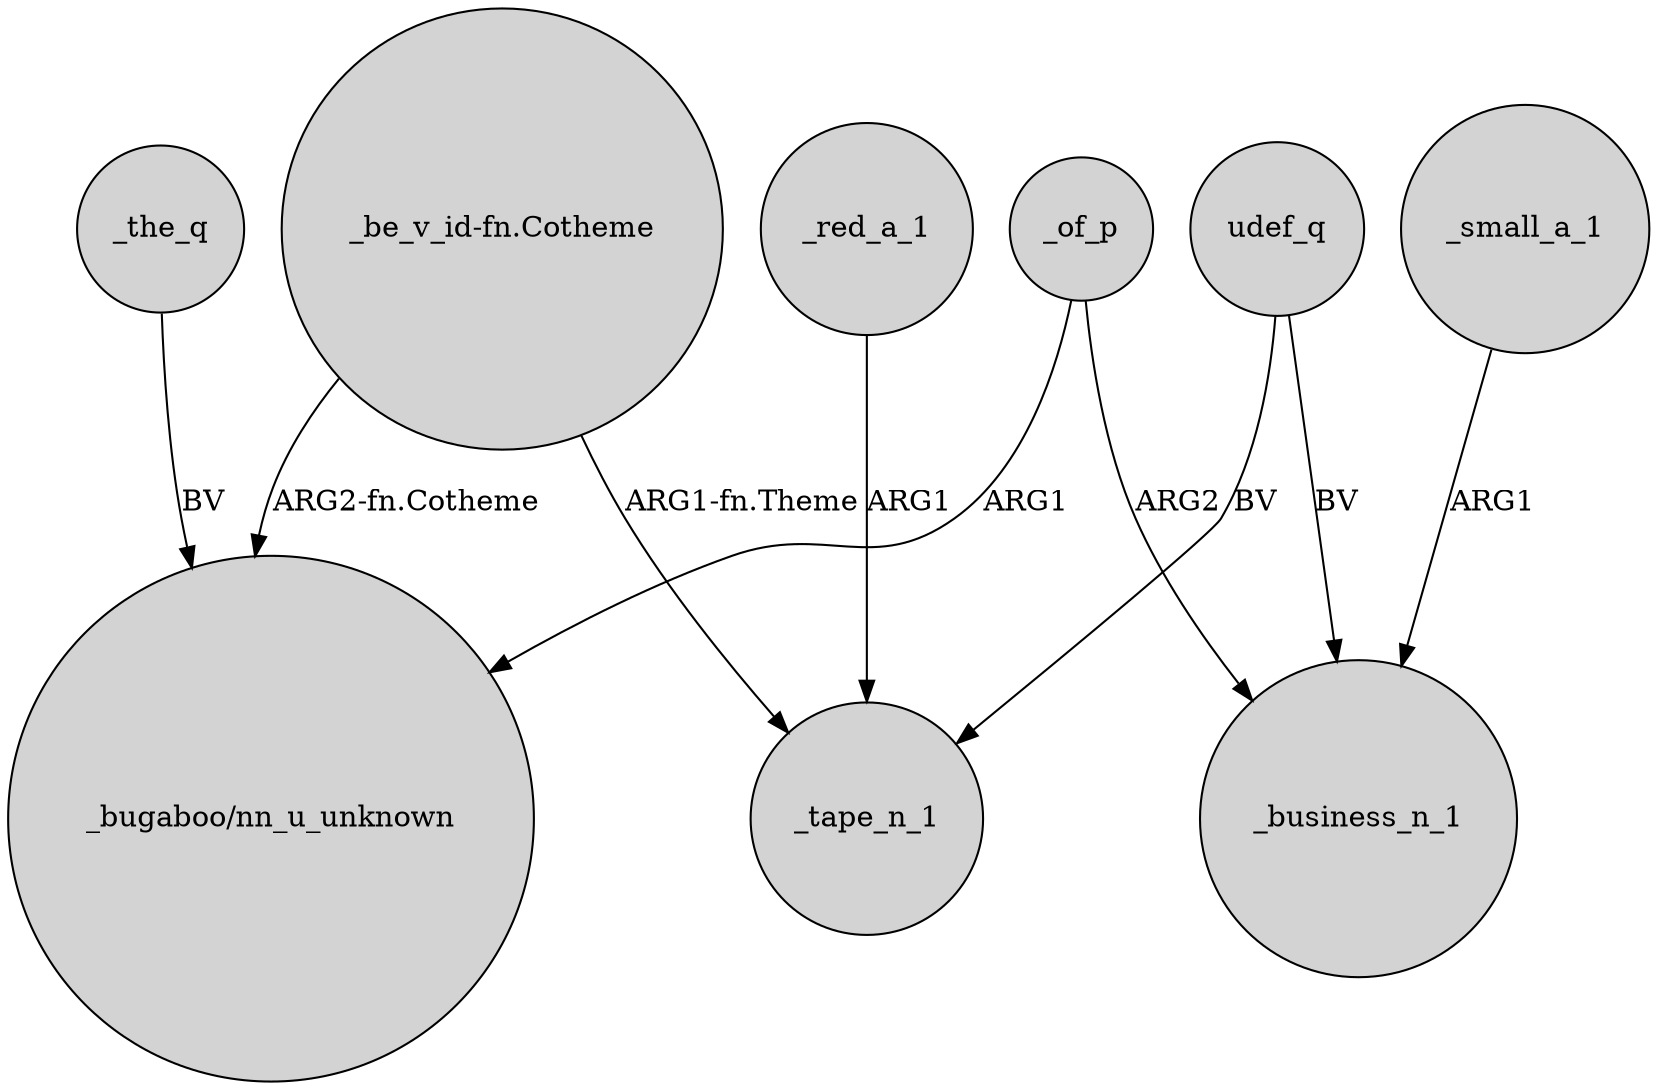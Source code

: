 digraph {
	node [shape=circle style=filled]
	_the_q -> "_bugaboo/nn_u_unknown" [label=BV]
	_red_a_1 -> _tape_n_1 [label=ARG1]
	"_be_v_id-fn.Cotheme" -> "_bugaboo/nn_u_unknown" [label="ARG2-fn.Cotheme"]
	_of_p -> "_bugaboo/nn_u_unknown" [label=ARG1]
	udef_q -> _business_n_1 [label=BV]
	_small_a_1 -> _business_n_1 [label=ARG1]
	udef_q -> _tape_n_1 [label=BV]
	"_be_v_id-fn.Cotheme" -> _tape_n_1 [label="ARG1-fn.Theme"]
	_of_p -> _business_n_1 [label=ARG2]
}
